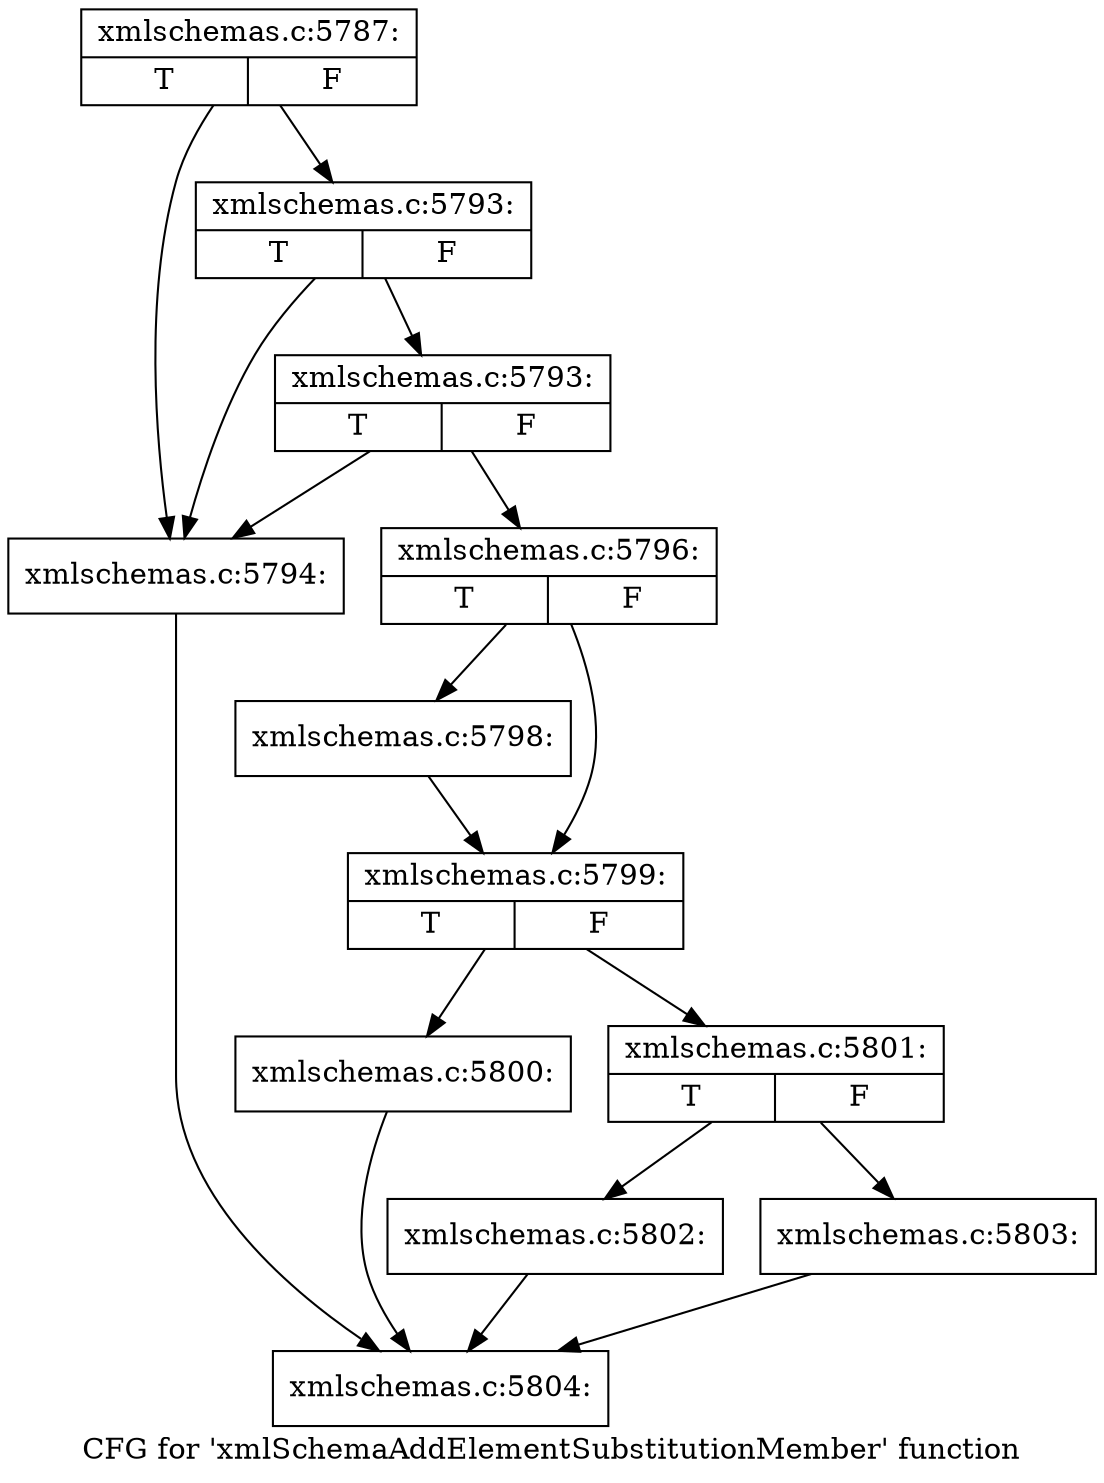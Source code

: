 digraph "CFG for 'xmlSchemaAddElementSubstitutionMember' function" {
	label="CFG for 'xmlSchemaAddElementSubstitutionMember' function";

	Node0x55d0265bd500 [shape=record,label="{xmlschemas.c:5787:|{<s0>T|<s1>F}}"];
	Node0x55d0265bd500 -> Node0x55d0265c9da0;
	Node0x55d0265bd500 -> Node0x55d0265c9ec0;
	Node0x55d0265c9ec0 [shape=record,label="{xmlschemas.c:5793:|{<s0>T|<s1>F}}"];
	Node0x55d0265c9ec0 -> Node0x55d0265c9da0;
	Node0x55d0265c9ec0 -> Node0x55d0265c9e40;
	Node0x55d0265c9e40 [shape=record,label="{xmlschemas.c:5793:|{<s0>T|<s1>F}}"];
	Node0x55d0265c9e40 -> Node0x55d0265c9da0;
	Node0x55d0265c9e40 -> Node0x55d0265c9df0;
	Node0x55d0265c9da0 [shape=record,label="{xmlschemas.c:5794:}"];
	Node0x55d0265c9da0 -> Node0x55d0265bd550;
	Node0x55d0265c9df0 [shape=record,label="{xmlschemas.c:5796:|{<s0>T|<s1>F}}"];
	Node0x55d0265c9df0 -> Node0x55d0265cb030;
	Node0x55d0265c9df0 -> Node0x55d0265cb250;
	Node0x55d0265cb030 [shape=record,label="{xmlschemas.c:5798:}"];
	Node0x55d0265cb030 -> Node0x55d0265cb250;
	Node0x55d0265cb250 [shape=record,label="{xmlschemas.c:5799:|{<s0>T|<s1>F}}"];
	Node0x55d0265cb250 -> Node0x55d0265cb970;
	Node0x55d0265cb250 -> Node0x55d0265cb9c0;
	Node0x55d0265cb970 [shape=record,label="{xmlschemas.c:5800:}"];
	Node0x55d0265cb970 -> Node0x55d0265bd550;
	Node0x55d0265cb9c0 [shape=record,label="{xmlschemas.c:5801:|{<s0>T|<s1>F}}"];
	Node0x55d0265cb9c0 -> Node0x55d0265cbd80;
	Node0x55d0265cb9c0 -> Node0x55d0265cbdd0;
	Node0x55d0265cbd80 [shape=record,label="{xmlschemas.c:5802:}"];
	Node0x55d0265cbd80 -> Node0x55d0265bd550;
	Node0x55d0265cbdd0 [shape=record,label="{xmlschemas.c:5803:}"];
	Node0x55d0265cbdd0 -> Node0x55d0265bd550;
	Node0x55d0265bd550 [shape=record,label="{xmlschemas.c:5804:}"];
}
